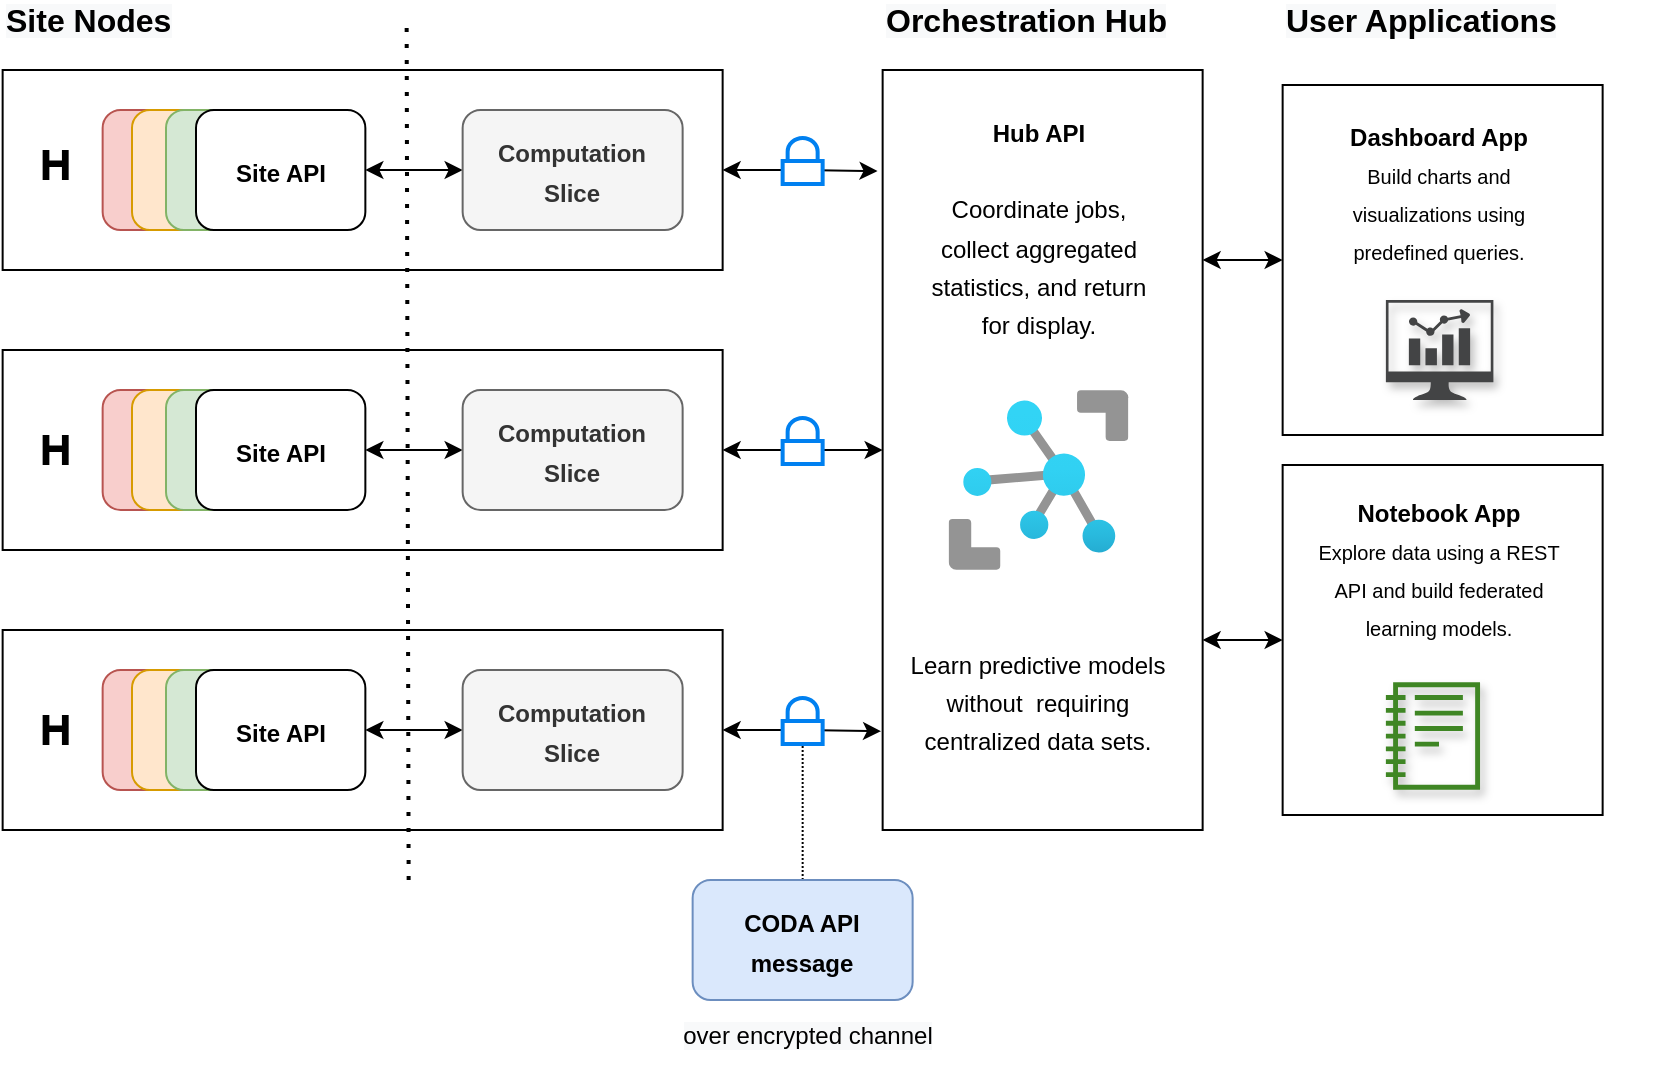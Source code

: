 <mxfile version="20.4.0" type="github">
  <diagram id="dCCX52pLoCo9CCDcI5Gs" name="Page-1">
    <mxGraphModel dx="920" dy="901" grid="1" gridSize="10" guides="1" tooltips="1" connect="1" arrows="1" fold="1" page="1" pageScale="1" pageWidth="1000" pageHeight="700" math="0" shadow="0">
      <root>
        <mxCell id="0" />
        <mxCell id="1" parent="0" />
        <mxCell id="wwT3xRat__EEyzeou5Sm-1" style="edgeStyle=orthogonalEdgeStyle;rounded=0;orthogonalLoop=1;jettySize=auto;html=1;exitX=1;exitY=0.5;exitDx=0;exitDy=0;entryX=-0.016;entryY=0.133;entryDx=0;entryDy=0;entryPerimeter=0;startArrow=classic;startFill=1;" edge="1" parent="1" source="wwT3xRat__EEyzeou5Sm-2" target="wwT3xRat__EEyzeou5Sm-20">
          <mxGeometry relative="1" as="geometry" />
        </mxCell>
        <mxCell id="wwT3xRat__EEyzeou5Sm-2" value="" style="whiteSpace=wrap;html=1;" vertex="1" parent="1">
          <mxGeometry x="100.32" y="125" width="360" height="100" as="geometry" />
        </mxCell>
        <mxCell id="wwT3xRat__EEyzeou5Sm-3" value="" style="shape=mxgraph.signs.healthcare.hospital_2;html=1;pointerEvents=1;fillColor=#000000;strokeColor=none;verticalLabelPosition=bottom;verticalAlign=top;align=center;fontSize=16;" vertex="1" parent="1">
          <mxGeometry x="120.32" y="165" width="13.01" height="15" as="geometry" />
        </mxCell>
        <mxCell id="wwT3xRat__EEyzeou5Sm-4" value="&lt;b&gt;&lt;br&gt;&lt;/b&gt;" style="rounded=1;whiteSpace=wrap;html=1;fillColor=#f8cecc;strokeColor=#b85450;" vertex="1" parent="1">
          <mxGeometry x="150.32" y="145" width="64.68" height="60" as="geometry" />
        </mxCell>
        <mxCell id="wwT3xRat__EEyzeou5Sm-5" value="" style="rounded=1;whiteSpace=wrap;html=1;fillColor=#ffe6cc;strokeColor=#d79b00;" vertex="1" parent="1">
          <mxGeometry x="165" y="145" width="60" height="60" as="geometry" />
        </mxCell>
        <mxCell id="wwT3xRat__EEyzeou5Sm-6" value="" style="rounded=1;whiteSpace=wrap;html=1;fillColor=#d5e8d4;strokeColor=#82b366;" vertex="1" parent="1">
          <mxGeometry x="182" y="145" width="60" height="60" as="geometry" />
        </mxCell>
        <mxCell id="wwT3xRat__EEyzeou5Sm-7" style="edgeStyle=orthogonalEdgeStyle;rounded=0;orthogonalLoop=1;jettySize=auto;html=1;exitX=1;exitY=0.5;exitDx=0;exitDy=0;fontSize=12;startArrow=classic;startFill=1;" edge="1" parent="1" source="wwT3xRat__EEyzeou5Sm-8" target="wwT3xRat__EEyzeou5Sm-26">
          <mxGeometry relative="1" as="geometry" />
        </mxCell>
        <mxCell id="wwT3xRat__EEyzeou5Sm-8" value="&lt;b style=&quot;font-size: 12px&quot;&gt;Site API&lt;br&gt;&lt;/b&gt;" style="rounded=1;whiteSpace=wrap;html=1;fontSize=16;align=center;" vertex="1" parent="1">
          <mxGeometry x="197" y="145" width="84.68" height="60" as="geometry" />
        </mxCell>
        <mxCell id="wwT3xRat__EEyzeou5Sm-9" style="edgeStyle=orthogonalEdgeStyle;rounded=0;orthogonalLoop=1;jettySize=auto;html=1;exitX=1;exitY=0.5;exitDx=0;exitDy=0;startArrow=classic;startFill=1;" edge="1" parent="1" source="wwT3xRat__EEyzeou5Sm-10" target="wwT3xRat__EEyzeou5Sm-20">
          <mxGeometry relative="1" as="geometry" />
        </mxCell>
        <mxCell id="wwT3xRat__EEyzeou5Sm-10" value="" style="whiteSpace=wrap;html=1;" vertex="1" parent="1">
          <mxGeometry x="100.32" y="265" width="360" height="100" as="geometry" />
        </mxCell>
        <mxCell id="wwT3xRat__EEyzeou5Sm-11" value="&lt;b&gt;&lt;br&gt;&lt;/b&gt;" style="rounded=1;whiteSpace=wrap;html=1;fillColor=#f8cecc;strokeColor=#b85450;" vertex="1" parent="1">
          <mxGeometry x="150.32" y="285" width="64.68" height="60" as="geometry" />
        </mxCell>
        <mxCell id="wwT3xRat__EEyzeou5Sm-12" value="" style="rounded=1;whiteSpace=wrap;html=1;fillColor=#ffe6cc;strokeColor=#d79b00;" vertex="1" parent="1">
          <mxGeometry x="165" y="285" width="60" height="60" as="geometry" />
        </mxCell>
        <mxCell id="wwT3xRat__EEyzeou5Sm-13" value="" style="rounded=1;whiteSpace=wrap;html=1;fillColor=#d5e8d4;strokeColor=#82b366;" vertex="1" parent="1">
          <mxGeometry x="182" y="285" width="60" height="60" as="geometry" />
        </mxCell>
        <mxCell id="wwT3xRat__EEyzeou5Sm-14" style="edgeStyle=orthogonalEdgeStyle;rounded=0;orthogonalLoop=1;jettySize=auto;html=1;exitX=1;exitY=0.5;exitDx=0;exitDy=0;entryX=-0.005;entryY=0.87;entryDx=0;entryDy=0;entryPerimeter=0;startArrow=classic;startFill=1;" edge="1" parent="1" source="wwT3xRat__EEyzeou5Sm-15" target="wwT3xRat__EEyzeou5Sm-20">
          <mxGeometry relative="1" as="geometry" />
        </mxCell>
        <mxCell id="wwT3xRat__EEyzeou5Sm-15" value="" style="whiteSpace=wrap;html=1;" vertex="1" parent="1">
          <mxGeometry x="100.32" y="405" width="360" height="100" as="geometry" />
        </mxCell>
        <mxCell id="wwT3xRat__EEyzeou5Sm-16" value="&lt;b&gt;&lt;br&gt;&lt;/b&gt;" style="rounded=1;whiteSpace=wrap;html=1;fillColor=#f8cecc;strokeColor=#b85450;" vertex="1" parent="1">
          <mxGeometry x="150.32" y="425" width="64.68" height="60" as="geometry" />
        </mxCell>
        <mxCell id="wwT3xRat__EEyzeou5Sm-17" value="" style="rounded=1;whiteSpace=wrap;html=1;fillColor=#ffe6cc;strokeColor=#d79b00;" vertex="1" parent="1">
          <mxGeometry x="165" y="425" width="60" height="60" as="geometry" />
        </mxCell>
        <mxCell id="wwT3xRat__EEyzeou5Sm-18" value="" style="rounded=1;whiteSpace=wrap;html=1;fillColor=#d5e8d4;strokeColor=#82b366;" vertex="1" parent="1">
          <mxGeometry x="182" y="425" width="60" height="60" as="geometry" />
        </mxCell>
        <mxCell id="wwT3xRat__EEyzeou5Sm-50" style="edgeStyle=orthogonalEdgeStyle;rounded=0;orthogonalLoop=1;jettySize=auto;html=1;exitX=1;exitY=0.25;exitDx=0;exitDy=0;entryX=0;entryY=0.5;entryDx=0;entryDy=0;startArrow=classic;startFill=1;" edge="1" parent="1" source="wwT3xRat__EEyzeou5Sm-20" target="wwT3xRat__EEyzeou5Sm-33">
          <mxGeometry relative="1" as="geometry" />
        </mxCell>
        <mxCell id="wwT3xRat__EEyzeou5Sm-54" style="edgeStyle=orthogonalEdgeStyle;rounded=0;orthogonalLoop=1;jettySize=auto;html=1;exitX=1;exitY=0.75;exitDx=0;exitDy=0;entryX=0;entryY=0.5;entryDx=0;entryDy=0;fontSize=12;startArrow=classic;startFill=1;" edge="1" parent="1" source="wwT3xRat__EEyzeou5Sm-20" target="wwT3xRat__EEyzeou5Sm-51">
          <mxGeometry relative="1" as="geometry" />
        </mxCell>
        <mxCell id="wwT3xRat__EEyzeou5Sm-20" value="" style="whiteSpace=wrap;html=1;" vertex="1" parent="1">
          <mxGeometry x="540.32" y="125" width="160" height="380" as="geometry" />
        </mxCell>
        <mxCell id="wwT3xRat__EEyzeou5Sm-21" value="&lt;b style=&quot;color: rgb(0 , 0 , 0) ; font-family: &amp;#34;helvetica&amp;#34; ; font-size: 16px ; font-style: normal ; letter-spacing: normal ; text-indent: 0px ; text-transform: none ; word-spacing: 0px ; background-color: rgb(248 , 249 , 250)&quot;&gt;Orchestration Hub&lt;/b&gt;" style="text;html=1;strokeColor=none;fillColor=none;align=left;verticalAlign=middle;whiteSpace=wrap;rounded=0;fontSize=16;" vertex="1" parent="1">
          <mxGeometry x="540.32" y="90" width="190" height="20" as="geometry" />
        </mxCell>
        <mxCell id="wwT3xRat__EEyzeou5Sm-22" style="edgeStyle=orthogonalEdgeStyle;rounded=0;orthogonalLoop=1;jettySize=auto;html=1;exitX=1;exitY=0.5;exitDx=0;exitDy=0;fontSize=12;startArrow=classic;startFill=1;" edge="1" parent="1" source="wwT3xRat__EEyzeou5Sm-23" target="wwT3xRat__EEyzeou5Sm-27">
          <mxGeometry relative="1" as="geometry" />
        </mxCell>
        <mxCell id="wwT3xRat__EEyzeou5Sm-23" value="&lt;b style=&quot;font-size: 12px;&quot;&gt;Site API&lt;/b&gt;&lt;b style=&quot;font-size: 12px&quot;&gt;&lt;br&gt;&lt;/b&gt;" style="rounded=1;whiteSpace=wrap;html=1;fontSize=16;align=center;" vertex="1" parent="1">
          <mxGeometry x="197" y="285" width="84.68" height="60" as="geometry" />
        </mxCell>
        <mxCell id="wwT3xRat__EEyzeou5Sm-24" style="edgeStyle=orthogonalEdgeStyle;rounded=0;orthogonalLoop=1;jettySize=auto;html=1;exitX=1;exitY=0.5;exitDx=0;exitDy=0;fontSize=12;startArrow=classic;startFill=1;" edge="1" parent="1" source="wwT3xRat__EEyzeou5Sm-25" target="wwT3xRat__EEyzeou5Sm-28">
          <mxGeometry relative="1" as="geometry" />
        </mxCell>
        <mxCell id="wwT3xRat__EEyzeou5Sm-25" value="&lt;b style=&quot;font-size: 12px;&quot;&gt;Site API&lt;/b&gt;&lt;b style=&quot;font-size: 12px&quot;&gt;&lt;br&gt;&lt;/b&gt;" style="rounded=1;whiteSpace=wrap;html=1;fontSize=16;align=center;" vertex="1" parent="1">
          <mxGeometry x="197" y="425" width="84.68" height="60" as="geometry" />
        </mxCell>
        <mxCell id="wwT3xRat__EEyzeou5Sm-26" value="&lt;b style=&quot;font-size: 12px&quot;&gt;Computation&lt;br&gt;Slice&lt;br&gt;&lt;/b&gt;" style="rounded=1;whiteSpace=wrap;html=1;fontSize=16;align=center;fillColor=#f5f5f5;strokeColor=#666666;fontColor=#333333;" vertex="1" parent="1">
          <mxGeometry x="330.32" y="145" width="110" height="60" as="geometry" />
        </mxCell>
        <mxCell id="wwT3xRat__EEyzeou5Sm-27" value="&lt;b style=&quot;font-size: 12px;&quot;&gt;Computation&lt;br&gt;Slice&lt;/b&gt;&lt;b style=&quot;font-size: 12px&quot;&gt;&lt;br&gt;&lt;/b&gt;" style="rounded=1;whiteSpace=wrap;html=1;fontSize=16;align=center;fillColor=#f5f5f5;strokeColor=#666666;fontColor=#333333;" vertex="1" parent="1">
          <mxGeometry x="330.32" y="285" width="110" height="60" as="geometry" />
        </mxCell>
        <mxCell id="wwT3xRat__EEyzeou5Sm-28" value="&lt;b style=&quot;font-size: 12px;&quot;&gt;Computation&lt;br&gt;Slice&lt;/b&gt;&lt;b style=&quot;font-size: 12px&quot;&gt;&lt;br&gt;&lt;/b&gt;" style="rounded=1;whiteSpace=wrap;html=1;fontSize=16;align=center;fillColor=#f5f5f5;strokeColor=#666666;fontColor=#333333;" vertex="1" parent="1">
          <mxGeometry x="330.32" y="425" width="110" height="60" as="geometry" />
        </mxCell>
        <mxCell id="wwT3xRat__EEyzeou5Sm-29" value="" style="shape=mxgraph.signs.healthcare.hospital_2;html=1;pointerEvents=1;fillColor=#000000;strokeColor=none;verticalLabelPosition=bottom;verticalAlign=top;align=center;fontSize=16;" vertex="1" parent="1">
          <mxGeometry x="120.32" y="307.5" width="13.01" height="15" as="geometry" />
        </mxCell>
        <mxCell id="wwT3xRat__EEyzeou5Sm-30" value="" style="shape=mxgraph.signs.healthcare.hospital_2;html=1;pointerEvents=1;fillColor=#000000;strokeColor=none;verticalLabelPosition=bottom;verticalAlign=top;align=center;fontSize=16;" vertex="1" parent="1">
          <mxGeometry x="120.32" y="447.5" width="13.01" height="15" as="geometry" />
        </mxCell>
        <mxCell id="wwT3xRat__EEyzeou5Sm-31" value="" style="endArrow=none;dashed=1;html=1;dashPattern=1 3;strokeWidth=2;fontSize=16;" edge="1" parent="1">
          <mxGeometry width="50" height="50" relative="1" as="geometry">
            <mxPoint x="303.32" y="530" as="sourcePoint" />
            <mxPoint x="302.32" y="100" as="targetPoint" />
          </mxGeometry>
        </mxCell>
        <mxCell id="wwT3xRat__EEyzeou5Sm-33" value="" style="whiteSpace=wrap;html=1;" vertex="1" parent="1">
          <mxGeometry x="740.32" y="132.5" width="160" height="175" as="geometry" />
        </mxCell>
        <mxCell id="wwT3xRat__EEyzeou5Sm-34" value="" style="pointerEvents=1;shadow=1;dashed=0;html=1;strokeColor=none;fillColor=#434445;aspect=fixed;labelPosition=center;verticalLabelPosition=bottom;verticalAlign=top;align=center;outlineConnect=0;shape=mxgraph.vvd.nsx_dashboard;fontSize=16;" vertex="1" parent="1">
          <mxGeometry x="791.94" y="240" width="53.76" height="50" as="geometry" />
        </mxCell>
        <mxCell id="wwT3xRat__EEyzeou5Sm-35" value="" style="aspect=fixed;html=1;points=[];align=center;image;fontSize=12;image=img/lib/azure2/iot/IoT_Hub.svg;" vertex="1" parent="1">
          <mxGeometry x="573.32" y="285" width="90" height="90" as="geometry" />
        </mxCell>
        <mxCell id="wwT3xRat__EEyzeou5Sm-36" value="&lt;b style=&quot;color: rgb(0 , 0 , 0) ; font-family: &amp;quot;helvetica&amp;quot; ; font-size: 16px ; font-style: normal ; letter-spacing: normal ; text-indent: 0px ; text-transform: none ; word-spacing: 0px ; background-color: rgb(248 , 249 , 250)&quot;&gt;User Applications&lt;/b&gt;" style="text;html=1;strokeColor=none;fillColor=none;align=left;verticalAlign=middle;whiteSpace=wrap;rounded=0;fontSize=16;" vertex="1" parent="1">
          <mxGeometry x="740.32" y="90" width="190" height="20" as="geometry" />
        </mxCell>
        <mxCell id="wwT3xRat__EEyzeou5Sm-37" value="" style="html=1;verticalLabelPosition=bottom;align=center;labelBackgroundColor=#ffffff;verticalAlign=top;strokeWidth=2;strokeColor=#0080F0;shadow=0;dashed=0;shape=mxgraph.ios7.icons.locked;fontSize=16;" vertex="1" parent="1">
          <mxGeometry x="490.32" y="159" width="20" height="23" as="geometry" />
        </mxCell>
        <mxCell id="wwT3xRat__EEyzeou5Sm-38" value="" style="html=1;verticalLabelPosition=bottom;align=center;labelBackgroundColor=#ffffff;verticalAlign=top;strokeWidth=2;strokeColor=#0080F0;shadow=0;dashed=0;shape=mxgraph.ios7.icons.locked;fontSize=16;" vertex="1" parent="1">
          <mxGeometry x="490.32" y="299" width="20" height="23" as="geometry" />
        </mxCell>
        <mxCell id="wwT3xRat__EEyzeou5Sm-39" value="" style="html=1;verticalLabelPosition=bottom;align=center;labelBackgroundColor=#ffffff;verticalAlign=top;strokeWidth=2;strokeColor=#0080F0;shadow=0;dashed=0;shape=mxgraph.ios7.icons.locked;fontSize=16;" vertex="1" parent="1">
          <mxGeometry x="490.32" y="439" width="20" height="23" as="geometry" />
        </mxCell>
        <mxCell id="wwT3xRat__EEyzeou5Sm-41" value="&lt;b style=&quot;color: rgb(0, 0, 0); font-family: helvetica; font-size: 16px; font-style: normal; letter-spacing: normal; text-indent: 0px; text-transform: none; word-spacing: 0px; background-color: rgb(248, 249, 250);&quot;&gt;Site Nodes&lt;/b&gt;" style="text;html=1;strokeColor=none;fillColor=none;align=left;verticalAlign=middle;whiteSpace=wrap;rounded=0;fontSize=16;" vertex="1" parent="1">
          <mxGeometry x="100" y="90" width="190" height="20" as="geometry" />
        </mxCell>
        <mxCell id="wwT3xRat__EEyzeou5Sm-42" value="&lt;span style=&quot;color: rgb(0, 0, 0); font-family: helvetica; font-size: 12px; font-style: normal; letter-spacing: normal; text-align: center; text-indent: 0px; text-transform: none; word-spacing: 0px;&quot;&gt;&lt;b&gt;Hub API&lt;/b&gt;&lt;br&gt;&lt;br&gt;Coordinate jobs, collect aggregated statistics, and return for display.&lt;br&gt;&lt;/span&gt;" style="text;html=1;strokeColor=none;fillColor=none;align=center;verticalAlign=middle;whiteSpace=wrap;rounded=0;fontSize=16;" vertex="1" parent="1">
          <mxGeometry x="559.82" y="145" width="117" height="115" as="geometry" />
        </mxCell>
        <mxCell id="wwT3xRat__EEyzeou5Sm-43" value="&lt;span style=&quot;color: rgb(0, 0, 0); font-family: helvetica; font-style: normal; letter-spacing: normal; text-align: center; text-indent: 0px; text-transform: none; word-spacing: 0px;&quot;&gt;&lt;b style=&quot;&quot;&gt;&lt;font style=&quot;font-size: 12px;&quot;&gt;Dashboard App&lt;/font&gt;&lt;/b&gt;&lt;br&gt;&lt;span style=&quot;font-size: 10px;&quot;&gt;Build charts and visualizations using predefined queries.&lt;/span&gt;&lt;br&gt;&lt;br&gt;&lt;/span&gt;" style="text;html=1;strokeColor=none;fillColor=none;align=center;verticalAlign=middle;whiteSpace=wrap;rounded=0;fontSize=16;" vertex="1" parent="1">
          <mxGeometry x="760.32" y="130" width="117" height="130" as="geometry" />
        </mxCell>
        <mxCell id="wwT3xRat__EEyzeou5Sm-44" value="&lt;span style=&quot;color: rgb(0, 0, 0); font-family: helvetica; font-size: 12px; font-style: normal; letter-spacing: normal; text-align: center; text-indent: 0px; text-transform: none; word-spacing: 0px;&quot;&gt;Learn predictive models without&amp;nbsp; requiring centralized data sets.&lt;br&gt;&lt;/span&gt;" style="text;html=1;strokeColor=none;fillColor=none;align=center;verticalAlign=middle;whiteSpace=wrap;rounded=0;fontSize=16;" vertex="1" parent="1">
          <mxGeometry x="553.32" y="382.5" width="130" height="115" as="geometry" />
        </mxCell>
        <mxCell id="wwT3xRat__EEyzeou5Sm-46" value="" style="endArrow=none;html=1;rounded=0;exitX=0.5;exitY=0;exitDx=0;exitDy=0;dashed=1;dashPattern=1 1;startArrow=none;startFill=0;endFill=0;" edge="1" parent="1" source="wwT3xRat__EEyzeou5Sm-47" target="wwT3xRat__EEyzeou5Sm-39">
          <mxGeometry width="50" height="50" relative="1" as="geometry">
            <mxPoint x="510.32" y="370" as="sourcePoint" />
            <mxPoint x="500.32" y="500" as="targetPoint" />
          </mxGeometry>
        </mxCell>
        <mxCell id="wwT3xRat__EEyzeou5Sm-47" value="&lt;b style=&quot;color: rgb(0, 0, 0); font-family: helvetica; font-size: 12px;&quot;&gt;CODA API message&lt;/b&gt;&lt;b style=&quot;font-size: 12px&quot;&gt;&lt;br&gt;&lt;/b&gt;" style="rounded=1;whiteSpace=wrap;html=1;fontSize=16;align=center;fillColor=#dae8fc;strokeColor=#6c8ebf;" vertex="1" parent="1">
          <mxGeometry x="445.32" y="530" width="110" height="60" as="geometry" />
        </mxCell>
        <mxCell id="wwT3xRat__EEyzeou5Sm-48" value="&lt;span style=&quot;font-style: normal; font-variant-ligatures: normal; font-variant-caps: normal; letter-spacing: normal; orphans: 2; text-indent: 0px; text-transform: none; widows: 2; word-spacing: 0px; -webkit-text-stroke-width: 0px; background-color: rgb(248, 249, 250); text-decoration-thickness: initial; text-decoration-style: initial; text-decoration-color: initial; color: rgb(0, 0, 0); font-family: helvetica; font-size: 12px;&quot;&gt;&lt;br&gt;over encrypted channel&lt;/span&gt;" style="text;whiteSpace=wrap;html=1;align=center;fontStyle=0" vertex="1" parent="1">
          <mxGeometry x="423.32" y="580" width="160" height="50" as="geometry" />
        </mxCell>
        <mxCell id="wwT3xRat__EEyzeou5Sm-51" value="" style="whiteSpace=wrap;html=1;" vertex="1" parent="1">
          <mxGeometry x="740.32" y="322.5" width="160" height="175" as="geometry" />
        </mxCell>
        <mxCell id="wwT3xRat__EEyzeou5Sm-52" value="&lt;span style=&quot;color: rgb(0, 0, 0); font-family: helvetica; font-style: normal; letter-spacing: normal; text-align: center; text-indent: 0px; text-transform: none; word-spacing: 0px;&quot;&gt;&lt;b style=&quot;&quot;&gt;&lt;font style=&quot;font-size: 12px;&quot;&gt;Notebook App&lt;/font&gt;&lt;/b&gt;&lt;br&gt;&lt;span style=&quot;font-size: 10px;&quot;&gt;Explore data using a REST API and build federated learning models.&lt;/span&gt;&lt;br&gt;&lt;br&gt;&lt;/span&gt;" style="text;html=1;strokeColor=none;fillColor=none;align=center;verticalAlign=middle;whiteSpace=wrap;rounded=0;fontSize=16;" vertex="1" parent="1">
          <mxGeometry x="755.16" y="317.5" width="127.32" height="130" as="geometry" />
        </mxCell>
        <mxCell id="wwT3xRat__EEyzeou5Sm-53" value="" style="sketch=0;outlineConnect=0;fontColor=#232F3E;gradientColor=none;fillColor=#3F8624;strokeColor=none;dashed=0;verticalLabelPosition=bottom;verticalAlign=top;align=center;html=1;fontSize=12;fontStyle=0;aspect=fixed;pointerEvents=1;shape=mxgraph.aws4.notebook;shadow=1;" vertex="1" parent="1">
          <mxGeometry x="791.94" y="431" width="47.08" height="54" as="geometry" />
        </mxCell>
      </root>
    </mxGraphModel>
  </diagram>
</mxfile>
